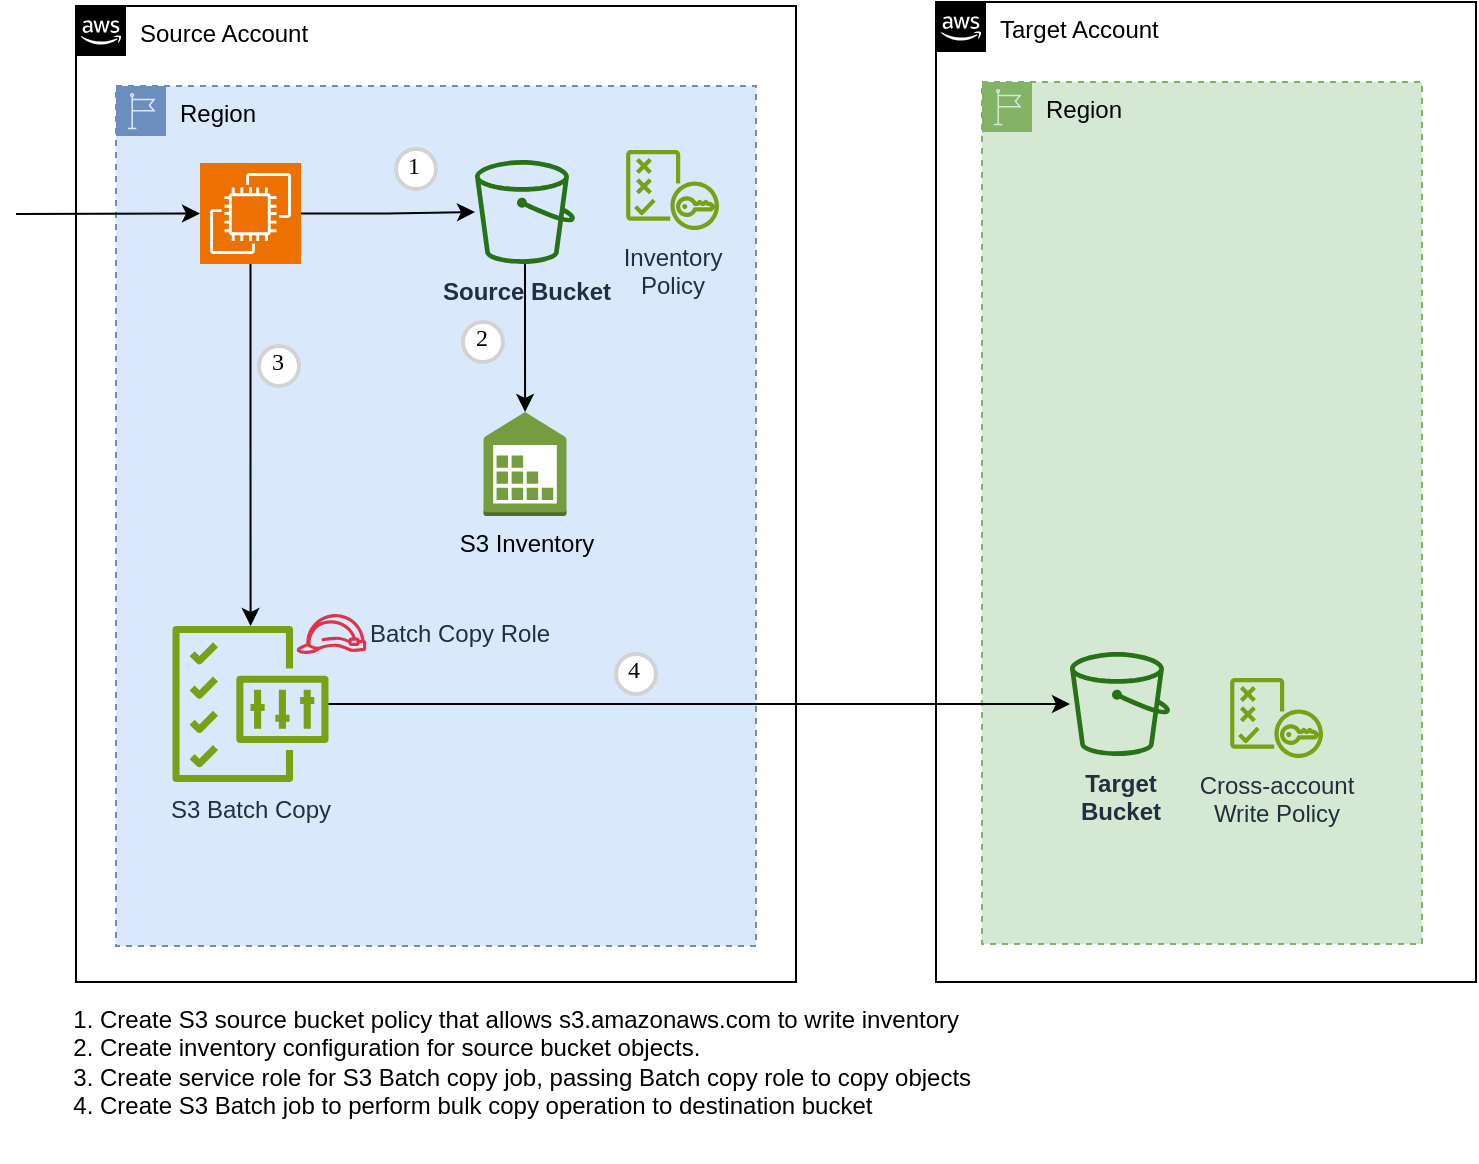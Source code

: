 <mxfile version="24.0.7" type="device">
  <diagram id="Ht1M8jgEwFfnCIfOTk4-" name="Page-1">
    <mxGraphModel dx="973" dy="1514" grid="1" gridSize="10" guides="1" tooltips="1" connect="1" arrows="1" fold="1" page="1" pageScale="1" pageWidth="1169" pageHeight="827" math="0" shadow="0">
      <root>
        <mxCell id="0" />
        <mxCell id="1" parent="0" />
        <mxCell id="UEzPUAAOIrF-is8g5C7q-176" value="Target Account" style="points=[[0,0],[0.25,0],[0.5,0],[0.75,0],[1,0],[1,0.25],[1,0.5],[1,0.75],[1,1],[0.75,1],[0.5,1],[0.25,1],[0,1],[0,0.75],[0,0.5],[0,0.25]];outlineConnect=0;html=1;whiteSpace=wrap;fontSize=12;fontStyle=0;shape=mxgraph.aws4.group;grIcon=mxgraph.aws4.group_aws_cloud_alt;verticalAlign=top;align=left;spacingLeft=30;dashed=0;labelBackgroundColor=none;container=1;pointerEvents=0;collapsible=0;recursiveResize=0;" parent="1" vertex="1">
          <mxGeometry x="500" y="-790" width="270" height="490" as="geometry" />
        </mxCell>
        <mxCell id="--v77sbnPY91MA2xsU7z-18" value="Region" style="sketch=0;outlineConnect=0;html=1;whiteSpace=wrap;fontSize=12;fontStyle=0;shape=mxgraph.aws4.group;grIcon=mxgraph.aws4.group_region;strokeColor=#82b366;fillColor=#d5e8d4;verticalAlign=top;align=left;spacingLeft=30;dashed=1;" vertex="1" parent="UEzPUAAOIrF-is8g5C7q-176">
          <mxGeometry x="23" y="40" width="220" height="431" as="geometry" />
        </mxCell>
        <mxCell id="cDgc4EoBMq59kMi-tCgi-6" value="Cross-account &lt;br&gt;Write Policy" style="sketch=0;outlineConnect=0;fontColor=#232F3E;gradientColor=none;fillColor=#7AA116;strokeColor=none;dashed=0;verticalLabelPosition=bottom;verticalAlign=top;align=center;html=1;fontSize=12;fontStyle=0;aspect=fixed;pointerEvents=1;shape=mxgraph.aws4.policy;" parent="UEzPUAAOIrF-is8g5C7q-176" vertex="1">
          <mxGeometry x="147" y="338" width="46.57" height="40" as="geometry" />
        </mxCell>
        <mxCell id="--v77sbnPY91MA2xsU7z-6" value="Target&lt;br&gt;Bucket" style="outlineConnect=0;fontColor=#232F3E;gradientColor=none;fillColor=#277116;strokeColor=none;dashed=0;verticalLabelPosition=bottom;verticalAlign=top;align=center;html=1;fontSize=12;fontStyle=1;aspect=fixed;pointerEvents=1;shape=mxgraph.aws4.bucket;labelBackgroundColor=none;" vertex="1" parent="UEzPUAAOIrF-is8g5C7q-176">
          <mxGeometry x="67" y="325" width="50" height="52" as="geometry" />
        </mxCell>
        <mxCell id="UEzPUAAOIrF-is8g5C7q-175" value="Source Account" style="points=[[0,0],[0.25,0],[0.5,0],[0.75,0],[1,0],[1,0.25],[1,0.5],[1,0.75],[1,1],[0.75,1],[0.5,1],[0.25,1],[0,1],[0,0.75],[0,0.5],[0,0.25]];outlineConnect=0;html=1;whiteSpace=wrap;fontSize=12;fontStyle=0;shape=mxgraph.aws4.group;grIcon=mxgraph.aws4.group_aws_cloud_alt;verticalAlign=top;align=left;spacingLeft=30;dashed=0;labelBackgroundColor=none;container=1;pointerEvents=0;collapsible=0;recursiveResize=0;" parent="1" vertex="1">
          <mxGeometry x="70" y="-788" width="360" height="488" as="geometry" />
        </mxCell>
        <mxCell id="--v77sbnPY91MA2xsU7z-17" value="Region" style="sketch=0;outlineConnect=0;html=1;whiteSpace=wrap;fontSize=12;fontStyle=0;shape=mxgraph.aws4.group;grIcon=mxgraph.aws4.group_region;strokeColor=#6c8ebf;fillColor=#dae8fc;verticalAlign=top;align=left;spacingLeft=30;dashed=1;" vertex="1" parent="UEzPUAAOIrF-is8g5C7q-175">
          <mxGeometry x="20" y="40" width="320" height="430" as="geometry" />
        </mxCell>
        <mxCell id="--v77sbnPY91MA2xsU7z-7" value="" style="edgeStyle=orthogonalEdgeStyle;rounded=0;orthogonalLoop=1;jettySize=auto;html=1;" edge="1" parent="UEzPUAAOIrF-is8g5C7q-175" source="UEzPUAAOIrF-is8g5C7q-177" target="cDgc4EoBMq59kMi-tCgi-9">
          <mxGeometry relative="1" as="geometry" />
        </mxCell>
        <mxCell id="UEzPUAAOIrF-is8g5C7q-177" value="Source Bucket" style="outlineConnect=0;fontColor=#232F3E;gradientColor=none;fillColor=#277116;strokeColor=none;dashed=0;verticalLabelPosition=bottom;verticalAlign=top;align=center;html=1;fontSize=12;fontStyle=1;aspect=fixed;pointerEvents=1;shape=mxgraph.aws4.bucket;labelBackgroundColor=none;" parent="UEzPUAAOIrF-is8g5C7q-175" vertex="1">
          <mxGeometry x="199.5" y="77" width="50" height="52" as="geometry" />
        </mxCell>
        <mxCell id="cDgc4EoBMq59kMi-tCgi-3" value="S3 Batch Copy" style="sketch=0;outlineConnect=0;fontColor=#232F3E;gradientColor=none;fillColor=#7AA116;strokeColor=none;dashed=0;verticalLabelPosition=bottom;verticalAlign=top;align=center;html=1;fontSize=12;fontStyle=0;aspect=fixed;pointerEvents=1;shape=mxgraph.aws4.s3_batch_operations;" parent="UEzPUAAOIrF-is8g5C7q-175" vertex="1">
          <mxGeometry x="48.25" y="310" width="78" height="78" as="geometry" />
        </mxCell>
        <mxCell id="cDgc4EoBMq59kMi-tCgi-5" value="Inventory &lt;br&gt;Policy" style="sketch=0;outlineConnect=0;fontColor=#232F3E;gradientColor=none;fillColor=#7AA116;strokeColor=none;dashed=0;verticalLabelPosition=bottom;verticalAlign=top;align=center;html=1;fontSize=12;fontStyle=0;aspect=fixed;pointerEvents=1;shape=mxgraph.aws4.policy;" parent="UEzPUAAOIrF-is8g5C7q-175" vertex="1">
          <mxGeometry x="275" y="72" width="46.57" height="40" as="geometry" />
        </mxCell>
        <mxCell id="cDgc4EoBMq59kMi-tCgi-9" value="S3 Inventory" style="outlineConnect=0;dashed=0;verticalLabelPosition=bottom;verticalAlign=top;align=center;html=1;shape=mxgraph.aws3.inventory;fillColor=#759C3E;gradientColor=none;" parent="UEzPUAAOIrF-is8g5C7q-175" vertex="1">
          <mxGeometry x="203.75" y="203" width="41.5" height="52" as="geometry" />
        </mxCell>
        <mxCell id="cDgc4EoBMq59kMi-tCgi-13" value="1" style="ellipse;whiteSpace=wrap;html=1;aspect=fixed;strokeWidth=2;fontFamily=Tahoma;spacingBottom=4;spacingRight=2;strokeColor=#d3d3d3;" parent="UEzPUAAOIrF-is8g5C7q-175" vertex="1">
          <mxGeometry x="160" y="71.5" width="20" height="20" as="geometry" />
        </mxCell>
        <mxCell id="cDgc4EoBMq59kMi-tCgi-14" value="2" style="ellipse;whiteSpace=wrap;html=1;aspect=fixed;strokeWidth=2;fontFamily=Tahoma;spacingBottom=4;spacingRight=2;strokeColor=#d3d3d3;" parent="UEzPUAAOIrF-is8g5C7q-175" vertex="1">
          <mxGeometry x="193.5" y="158" width="20" height="20" as="geometry" />
        </mxCell>
        <mxCell id="cDgc4EoBMq59kMi-tCgi-15" value="3" style="ellipse;whiteSpace=wrap;html=1;aspect=fixed;strokeWidth=2;fontFamily=Tahoma;spacingBottom=4;spacingRight=2;strokeColor=#d3d3d3;" parent="UEzPUAAOIrF-is8g5C7q-175" vertex="1">
          <mxGeometry x="91.5" y="170" width="20" height="20" as="geometry" />
        </mxCell>
        <mxCell id="cDgc4EoBMq59kMi-tCgi-17" value="Batch Copy Role" style="sketch=0;outlineConnect=0;fontColor=#232F3E;gradientColor=none;fillColor=#DD344C;strokeColor=none;dashed=0;verticalLabelPosition=middle;verticalAlign=middle;align=left;html=1;fontSize=12;fontStyle=0;aspect=fixed;pointerEvents=1;shape=mxgraph.aws4.role;labelPosition=right;" parent="UEzPUAAOIrF-is8g5C7q-175" vertex="1">
          <mxGeometry x="110" y="304" width="35.45" height="20" as="geometry" />
        </mxCell>
        <mxCell id="--v77sbnPY91MA2xsU7z-10" style="edgeStyle=orthogonalEdgeStyle;rounded=0;orthogonalLoop=1;jettySize=auto;html=1;" edge="1" parent="UEzPUAAOIrF-is8g5C7q-175" source="cDgc4EoBMq59kMi-tCgi-4" target="UEzPUAAOIrF-is8g5C7q-177">
          <mxGeometry relative="1" as="geometry" />
        </mxCell>
        <mxCell id="--v77sbnPY91MA2xsU7z-13" value="" style="edgeStyle=orthogonalEdgeStyle;rounded=0;orthogonalLoop=1;jettySize=auto;html=1;" edge="1" parent="UEzPUAAOIrF-is8g5C7q-175" source="cDgc4EoBMq59kMi-tCgi-4" target="cDgc4EoBMq59kMi-tCgi-3">
          <mxGeometry relative="1" as="geometry">
            <mxPoint x="72" y="208" as="targetPoint" />
          </mxGeometry>
        </mxCell>
        <mxCell id="cDgc4EoBMq59kMi-tCgi-4" value="" style="sketch=0;points=[[0,0,0],[0.25,0,0],[0.5,0,0],[0.75,0,0],[1,0,0],[0,1,0],[0.25,1,0],[0.5,1,0],[0.75,1,0],[1,1,0],[0,0.25,0],[0,0.5,0],[0,0.75,0],[1,0.25,0],[1,0.5,0],[1,0.75,0]];outlineConnect=0;fontColor=#232F3E;fillColor=#ED7100;strokeColor=#ffffff;dashed=0;verticalLabelPosition=bottom;verticalAlign=top;align=center;html=1;fontSize=12;fontStyle=0;aspect=fixed;shape=mxgraph.aws4.resourceIcon;resIcon=mxgraph.aws4.ec2;" parent="UEzPUAAOIrF-is8g5C7q-175" vertex="1">
          <mxGeometry x="62" y="78.5" width="50.5" height="50.5" as="geometry" />
        </mxCell>
        <mxCell id="--v77sbnPY91MA2xsU7z-14" value="4" style="ellipse;whiteSpace=wrap;html=1;aspect=fixed;strokeWidth=2;fontFamily=Tahoma;spacingBottom=4;spacingRight=2;strokeColor=#d3d3d3;" vertex="1" parent="UEzPUAAOIrF-is8g5C7q-175">
          <mxGeometry x="270" y="324" width="20" height="20" as="geometry" />
        </mxCell>
        <mxCell id="cDgc4EoBMq59kMi-tCgi-18" value="&lt;ol&gt;&lt;li&gt;Create S3 source bucket policy that allows s3.amazonaws.com to write inventory&lt;/li&gt;&lt;li&gt;Create inventory configuration for source bucket objects. &lt;br&gt;&lt;/li&gt;&lt;li&gt;Create service role for S3 Batch copy job, passing Batch copy role to copy objects &lt;/li&gt;&lt;li&gt;Create S3 Batch job to perform bulk copy operation to destination bucket&lt;br&gt;&lt;/li&gt;&lt;/ol&gt;" style="text;strokeColor=none;fillColor=none;html=1;whiteSpace=wrap;verticalAlign=middle;overflow=hidden;" parent="1" vertex="1">
          <mxGeometry x="40" y="-310" width="620" height="100" as="geometry" />
        </mxCell>
        <mxCell id="--v77sbnPY91MA2xsU7z-4" style="edgeStyle=orthogonalEdgeStyle;rounded=0;orthogonalLoop=1;jettySize=auto;html=1;" edge="1" parent="1" source="cDgc4EoBMq59kMi-tCgi-3" target="--v77sbnPY91MA2xsU7z-6">
          <mxGeometry relative="1" as="geometry">
            <mxPoint x="547.004" y="-409" as="targetPoint" />
          </mxGeometry>
        </mxCell>
        <mxCell id="--v77sbnPY91MA2xsU7z-20" value="" style="endArrow=classic;html=1;rounded=0;entryX=0;entryY=0.5;entryDx=0;entryDy=0;entryPerimeter=0;" edge="1" parent="1" target="cDgc4EoBMq59kMi-tCgi-4">
          <mxGeometry width="50" height="50" relative="1" as="geometry">
            <mxPoint x="40" y="-684" as="sourcePoint" />
            <mxPoint x="520" y="-590" as="targetPoint" />
          </mxGeometry>
        </mxCell>
      </root>
    </mxGraphModel>
  </diagram>
</mxfile>
